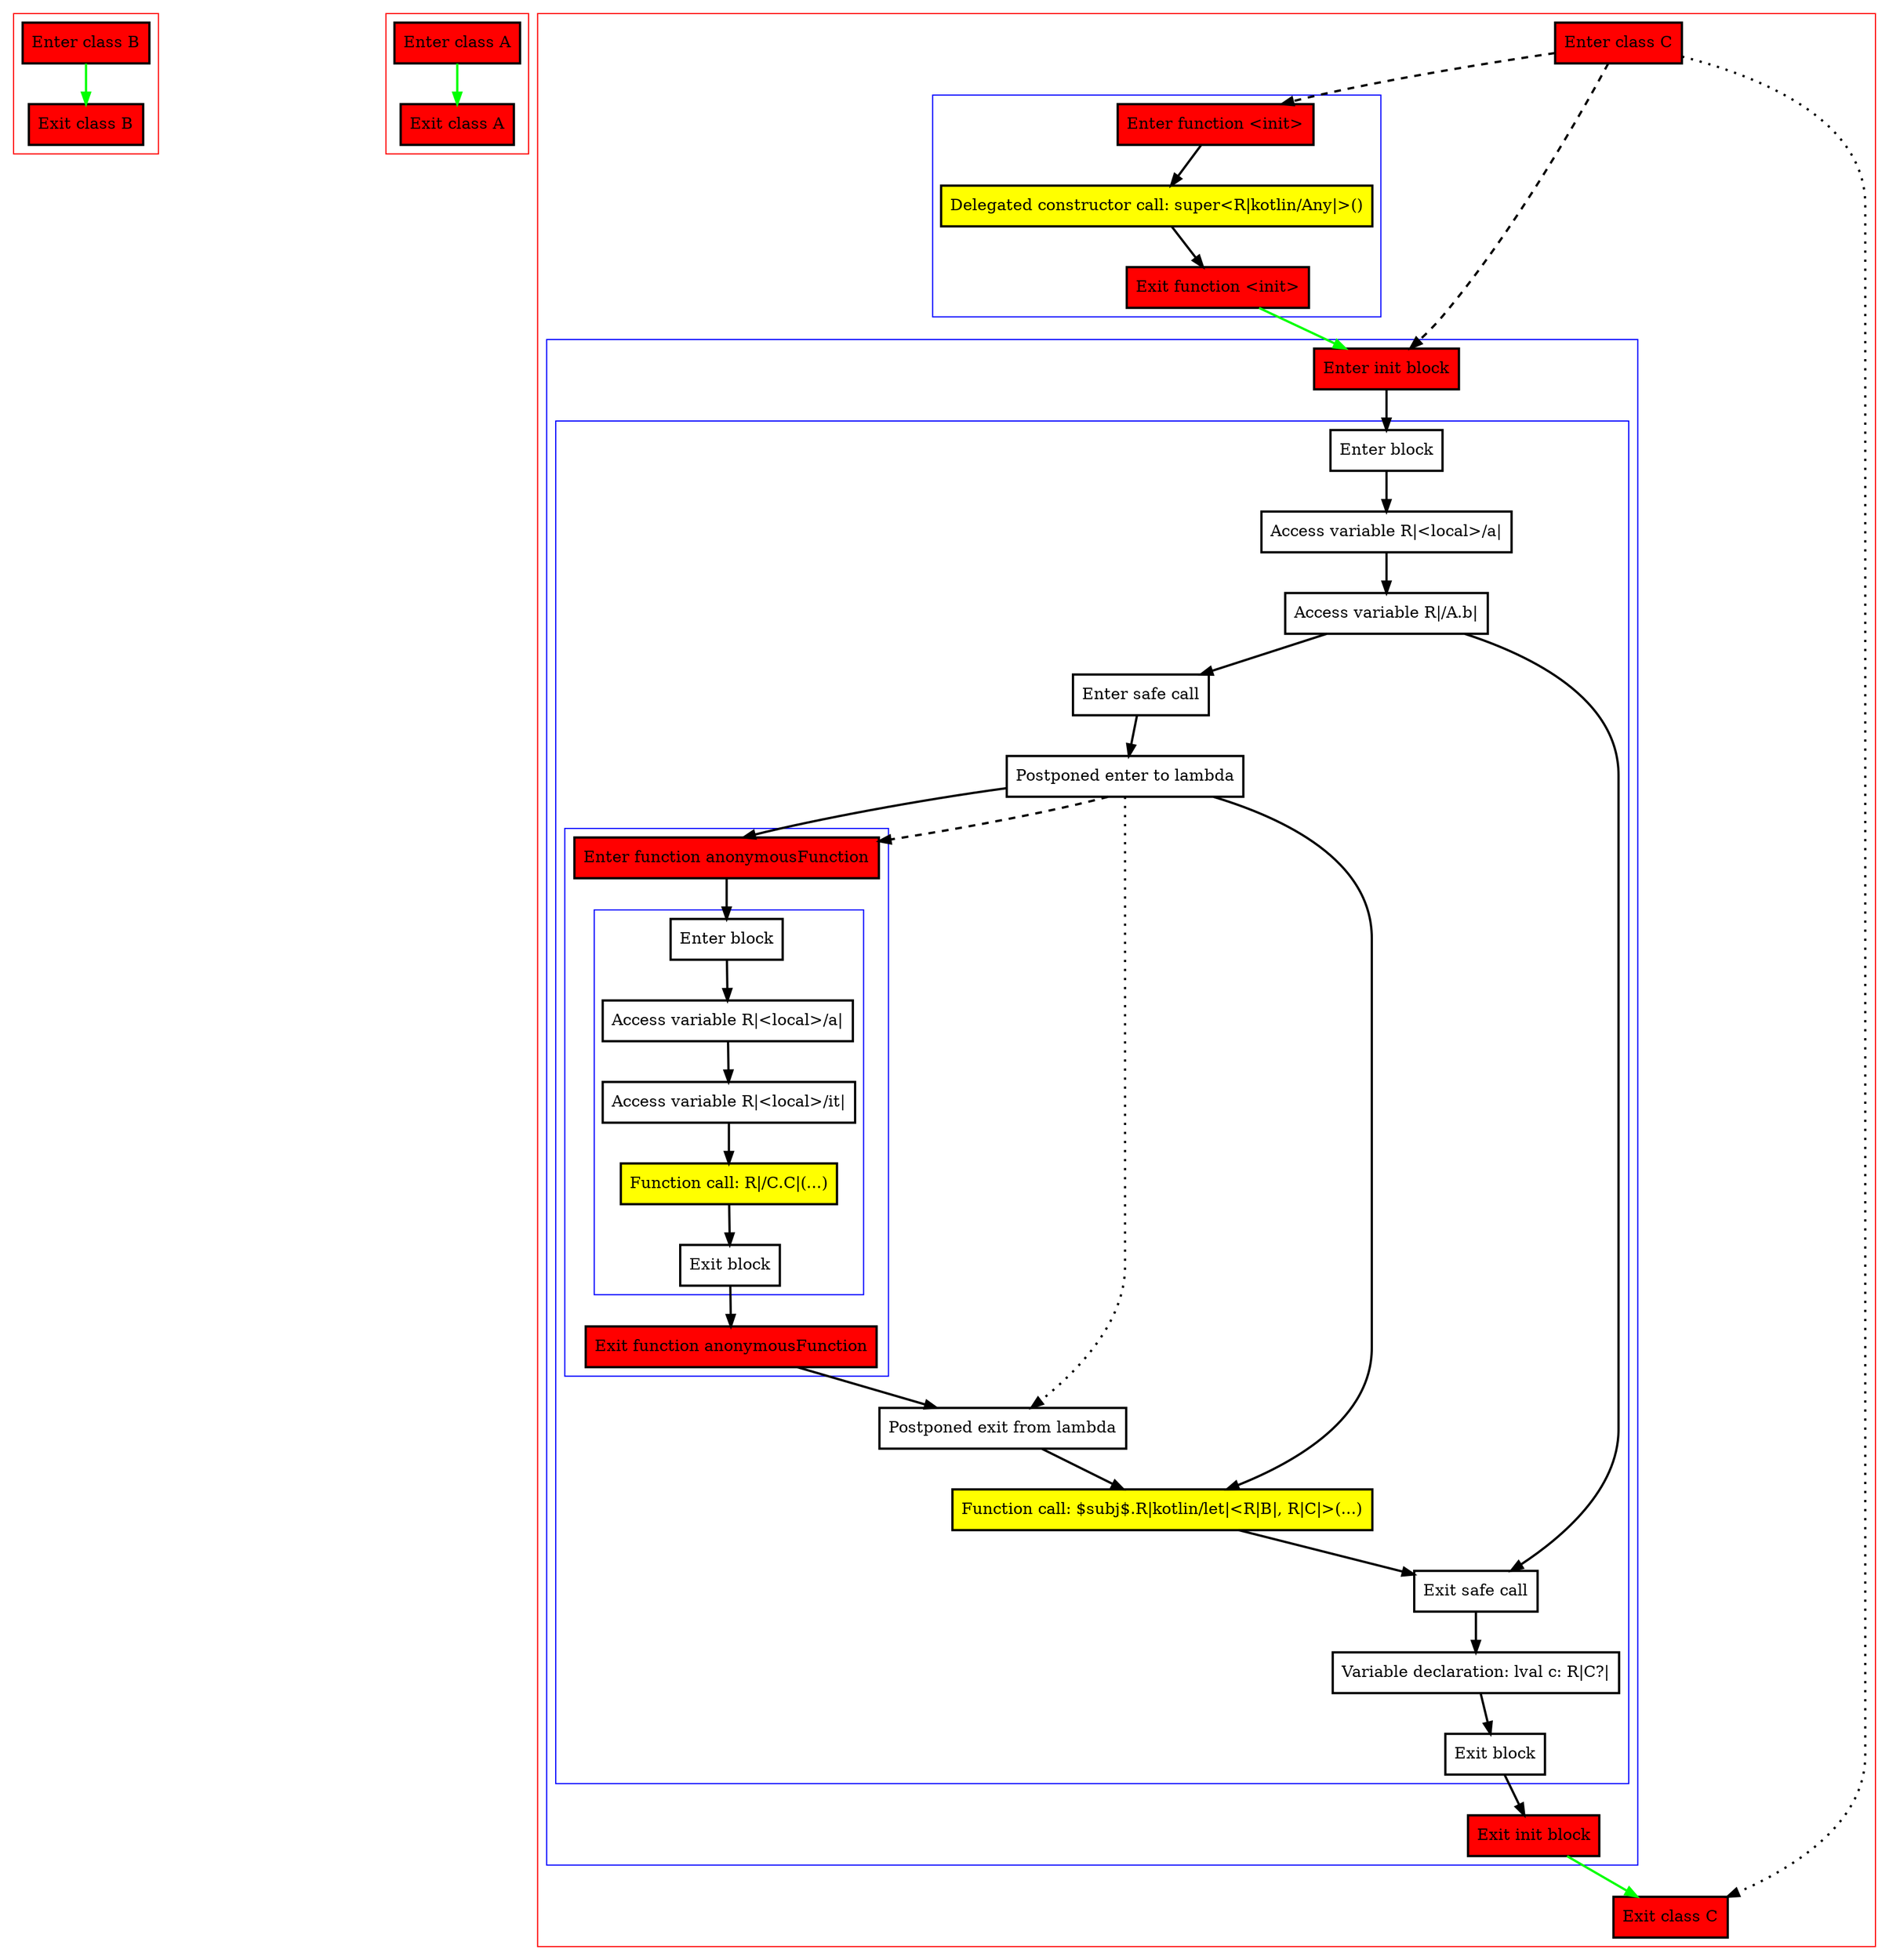 digraph initBlockAndInPlaceLambda_kt {
    graph [nodesep=3]
    node [shape=box penwidth=2]
    edge [penwidth=2]

    subgraph cluster_0 {
        color=red
        0 [label="Enter class B" style="filled" fillcolor=red];
        1 [label="Exit class B" style="filled" fillcolor=red];
    }
    0 -> {1} [color=green];

    subgraph cluster_1 {
        color=red
        2 [label="Enter class A" style="filled" fillcolor=red];
        3 [label="Exit class A" style="filled" fillcolor=red];
    }
    2 -> {3} [color=green];

    subgraph cluster_2 {
        color=red
        4 [label="Enter class C" style="filled" fillcolor=red];
        subgraph cluster_3 {
            color=blue
            5 [label="Enter function <init>" style="filled" fillcolor=red];
            6 [label="Delegated constructor call: super<R|kotlin/Any|>()" style="filled" fillcolor=yellow];
            7 [label="Exit function <init>" style="filled" fillcolor=red];
        }
        subgraph cluster_4 {
            color=blue
            8 [label="Enter init block" style="filled" fillcolor=red];
            subgraph cluster_5 {
                color=blue
                9 [label="Enter block"];
                10 [label="Access variable R|<local>/a|"];
                11 [label="Access variable R|/A.b|"];
                12 [label="Enter safe call"];
                13 [label="Postponed enter to lambda"];
                subgraph cluster_6 {
                    color=blue
                    14 [label="Enter function anonymousFunction" style="filled" fillcolor=red];
                    subgraph cluster_7 {
                        color=blue
                        15 [label="Enter block"];
                        16 [label="Access variable R|<local>/a|"];
                        17 [label="Access variable R|<local>/it|"];
                        18 [label="Function call: R|/C.C|(...)" style="filled" fillcolor=yellow];
                        19 [label="Exit block"];
                    }
                    20 [label="Exit function anonymousFunction" style="filled" fillcolor=red];
                }
                21 [label="Postponed exit from lambda"];
                22 [label="Function call: $subj$.R|kotlin/let|<R|B|, R|C|>(...)" style="filled" fillcolor=yellow];
                23 [label="Exit safe call"];
                24 [label="Variable declaration: lval c: R|C?|"];
                25 [label="Exit block"];
            }
            26 [label="Exit init block" style="filled" fillcolor=red];
        }
        27 [label="Exit class C" style="filled" fillcolor=red];
    }
    4 -> {27} [style=dotted];
    4 -> {5 8} [style=dashed];
    5 -> {6};
    6 -> {7};
    7 -> {8} [color=green];
    8 -> {9};
    9 -> {10};
    10 -> {11};
    11 -> {12 23};
    12 -> {13};
    13 -> {14 22};
    13 -> {21} [style=dotted];
    13 -> {14} [style=dashed];
    14 -> {15};
    15 -> {16};
    16 -> {17};
    17 -> {18};
    18 -> {19};
    19 -> {20};
    20 -> {21};
    21 -> {22};
    22 -> {23};
    23 -> {24};
    24 -> {25};
    25 -> {26};
    26 -> {27} [color=green];

}
